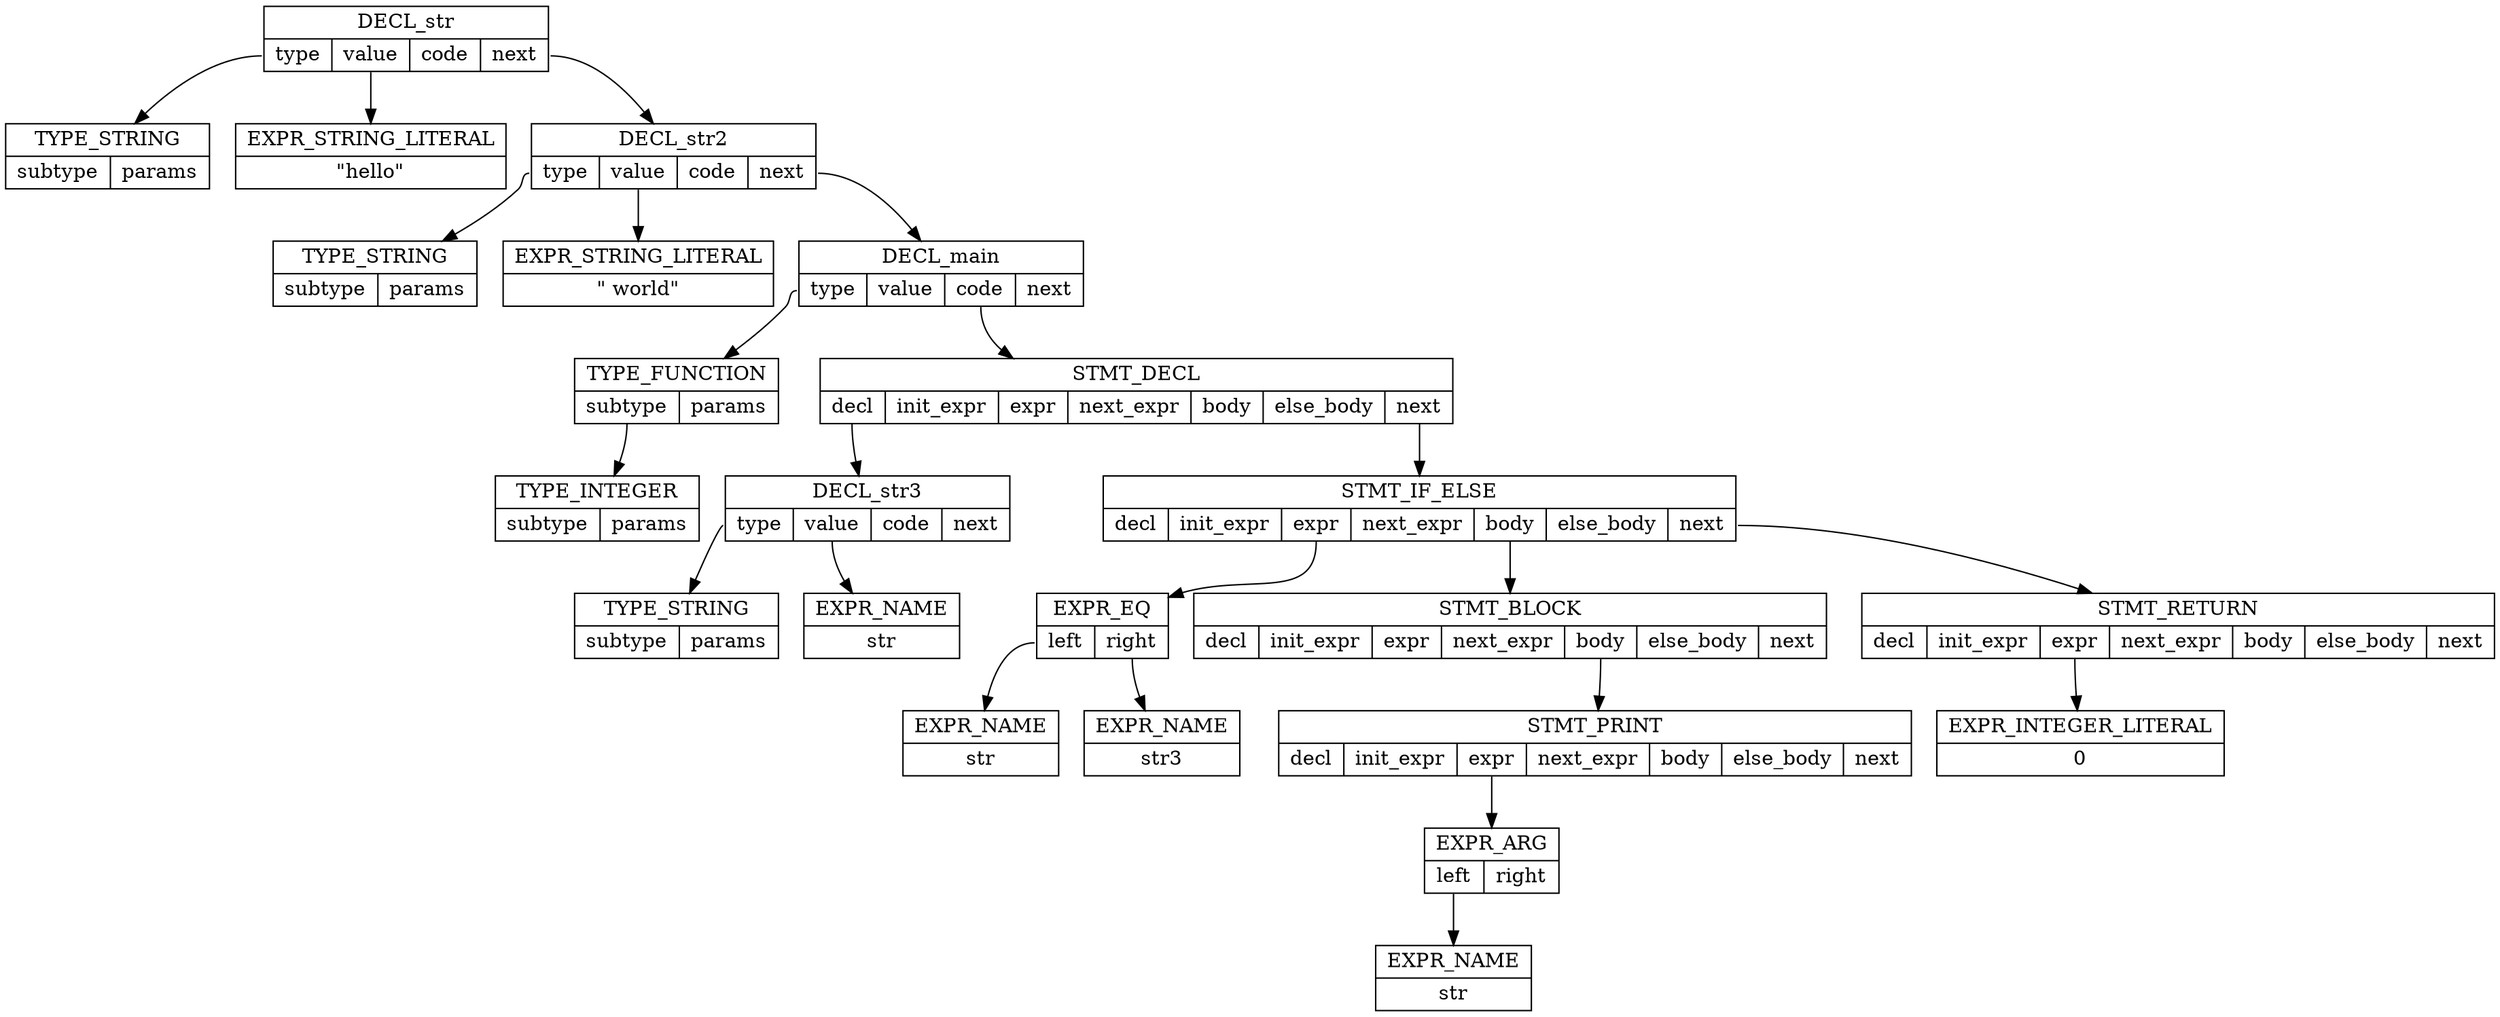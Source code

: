 digraph AST {

node [shape=record]

DECL_0 [label="{DECL_str | { <type> type | <value> value | <code> code | <next> next }}"];

TYPE_1 [label="{TYPE_STRING| { <subtype> subtype | <params> params}}"];

DECL_0:type -> TYPE_1;

EXPR_1 [label="{EXPR_STRING_LITERAL | { \"hello\" }}"];

DECL_0:value -> EXPR_1;

DECL_0:next -> DECL_2;

DECL_2 [label="{DECL_str2 | { <type> type | <value> value | <code> code | <next> next }}"];

TYPE_3 [label="{TYPE_STRING| { <subtype> subtype | <params> params}}"];

DECL_2:type -> TYPE_3;

EXPR_3 [label="{EXPR_STRING_LITERAL | { \" world\" }}"];

DECL_2:value -> EXPR_3;

DECL_2:next -> DECL_4;

DECL_4 [label="{DECL_main | { <type> type | <value> value | <code> code | <next> next }}"];

TYPE_5 [label="{TYPE_FUNCTION| { <subtype> subtype | <params> params}}"];

SUBTYPE_5 [label="{TYPE_INTEGER | { <subtype> subtype | <params> params }}"];

TYPE_5:subtype -> SUBTYPE_5;

DECL_4:type -> TYPE_5;

STMT_6 [label="{STMT_DECL | { <decl> decl | <init_expr> init_expr | <expr> expr | <next_expr> next_expr | <body> body | <else_body> else_body | <next> next }}"];

DECL_7 [label="{DECL_str3 | { <type> type | <value> value | <code> code | <next> next }}"];

TYPE_8 [label="{TYPE_STRING| { <subtype> subtype | <params> params}}"];

DECL_7:type -> TYPE_8;

EXPR_8 [label="{EXPR_NAME | { str }}"];

DECL_7:value -> EXPR_8;

STMT_6:decl -> DECL_7;

STMT_9 [label="{STMT_IF_ELSE | { <decl> decl | <init_expr> init_expr | <expr> expr | <next_expr> next_expr | <body> body | <else_body> else_body | <next> next }}"];

EXPR_10 [label="{EXPR_EQ | { <left> left | <right> right }}"];

EXPR_11 [label="{EXPR_NAME | { str }}"];

EXPR_10:left -> EXPR_11;

EXPR_12 [label="{EXPR_NAME | { str3 }}"];

EXPR_10:right -> EXPR_12;

STMT_9:expr -> EXPR_10;

STMT_13 [label="{STMT_BLOCK | { <decl> decl | <init_expr> init_expr | <expr> expr | <next_expr> next_expr | <body> body | <else_body> else_body | <next> next }}"];

STMT_14 [label="{STMT_PRINT | { <decl> decl | <init_expr> init_expr | <expr> expr | <next_expr> next_expr | <body> body | <else_body> else_body | <next> next }}"];

EXPR_15 [label="{EXPR_ARG | { <left> left | <right> right }}"];

EXPR_16 [label="{EXPR_NAME | { str }}"];

EXPR_15:left -> EXPR_16;

STMT_14:expr -> EXPR_15;

STMT_13:body -> STMT_14;

STMT_9:body -> STMT_13;

STMT_17 [label="{STMT_RETURN | { <decl> decl | <init_expr> init_expr | <expr> expr | <next_expr> next_expr | <body> body | <else_body> else_body | <next> next }}"];

EXPR_18 [label="{EXPR_INTEGER_LITERAL | { 0 }}"];

STMT_17:expr -> EXPR_18;

STMT_9:next -> STMT_17;

STMT_6:next -> STMT_9;

DECL_4:code -> STMT_6;

}

